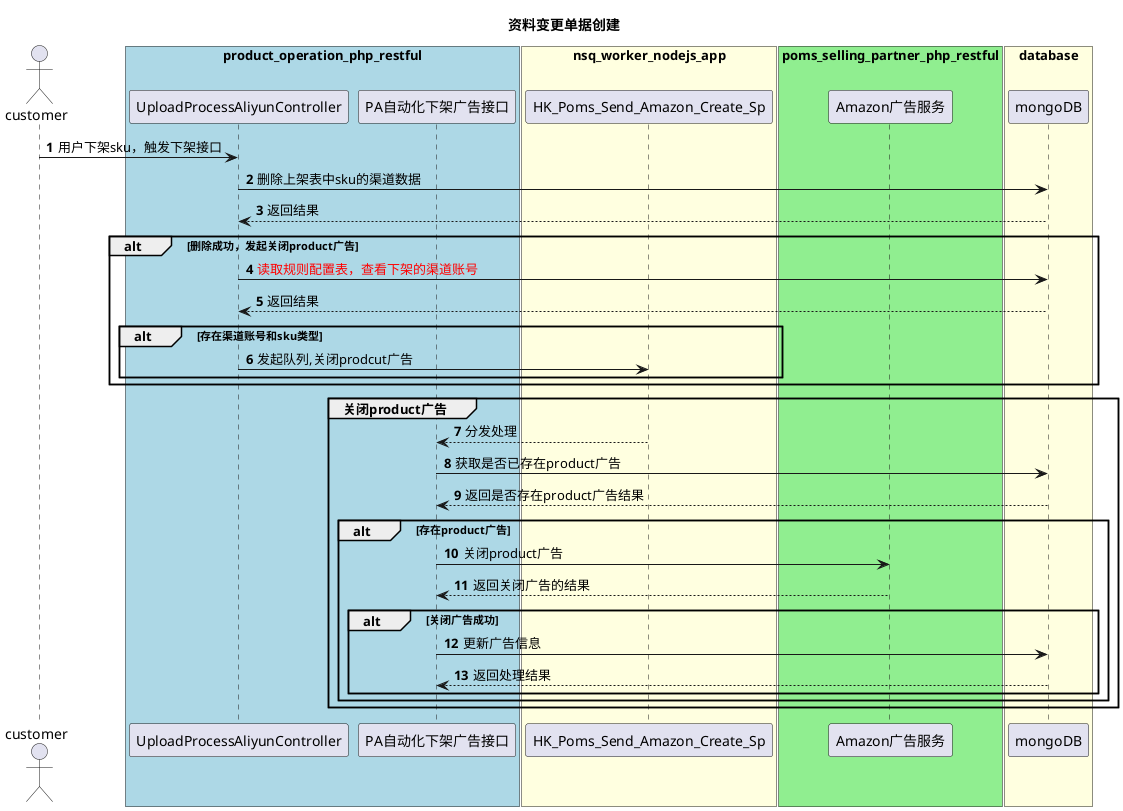 @startuml
title 资料变更单据创建
autonumber

actor "customer" as customer

box "product_operation_php_restful" #lightBlue

participant "UploadProcessAliyunController" as uploadPrecess
participant "PA自动化下架广告接口" as paAutoAmazonSP
end box

box "nsq_worker_nodejs_app" #lightYellow
participant "HK_Poms_Send_Amazon_Create_Sp" as HK_Poms_Send_Amazon_Create_Sp
end box

box "poms_selling_partner_php_restful" #lightGreen
participant "Amazon广告服务" as amazon
end box

box "database" #lightYellow
participant "mongoDB" as db
end box

customer -> uploadPrecess : 用户下架sku，触发下架接口
uploadPrecess -> db : 删除上架表中sku的渠道数据
db --> uploadPrecess : 返回结果

alt 删除成功，发起关闭product广告
uploadPrecess -> db : <color #red>读取规则配置表，查看下架的渠道账号
db --> uploadPrecess : 返回结果
alt 存在渠道账号和sku类型
uploadPrecess -> HK_Poms_Send_Amazon_Create_Sp : 发起队列,关闭prodcut广告
end
end

group 关闭product广告
HK_Poms_Send_Amazon_Create_Sp --> paAutoAmazonSP : 分发处理

paAutoAmazonSP -> db : 获取是否已存在product广告
db --> paAutoAmazonSP : 返回是否存在product广告结果

alt 存在product广告
paAutoAmazonSP -> amazon : 关闭product广告
amazon --> paAutoAmazonSP : 返回关闭广告的结果

alt 关闭广告成功
paAutoAmazonSP -> db : 更新广告信息
db --> paAutoAmazonSP : 返回处理结果
end
end
end


@enduml